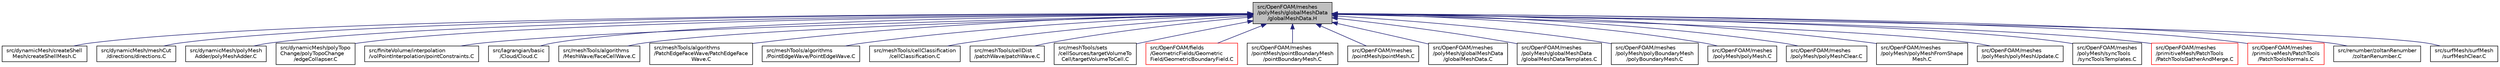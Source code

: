 digraph "src/OpenFOAM/meshes/polyMesh/globalMeshData/globalMeshData.H"
{
  bgcolor="transparent";
  edge [fontname="Helvetica",fontsize="10",labelfontname="Helvetica",labelfontsize="10"];
  node [fontname="Helvetica",fontsize="10",shape=record];
  Node1 [label="src/OpenFOAM/meshes\l/polyMesh/globalMeshData\l/globalMeshData.H",height=0.2,width=0.4,color="black", fillcolor="grey75", style="filled", fontcolor="black"];
  Node1 -> Node2 [dir="back",color="midnightblue",fontsize="10",style="solid",fontname="Helvetica"];
  Node2 [label="src/dynamicMesh/createShell\lMesh/createShellMesh.C",height=0.2,width=0.4,color="black",URL="$a04885.html"];
  Node1 -> Node3 [dir="back",color="midnightblue",fontsize="10",style="solid",fontname="Helvetica"];
  Node3 [label="src/dynamicMesh/meshCut\l/directions/directions.C",height=0.2,width=0.4,color="black",URL="$a04919.html"];
  Node1 -> Node4 [dir="back",color="midnightblue",fontsize="10",style="solid",fontname="Helvetica"];
  Node4 [label="src/dynamicMesh/polyMesh\lAdder/polyMeshAdder.C",height=0.2,width=0.4,color="black",URL="$a04978.html"];
  Node1 -> Node5 [dir="back",color="midnightblue",fontsize="10",style="solid",fontname="Helvetica"];
  Node5 [label="src/dynamicMesh/polyTopo\lChange/polyTopoChange\l/edgeCollapser.C",height=0.2,width=0.4,color="black",URL="$a05000.html"];
  Node1 -> Node6 [dir="back",color="midnightblue",fontsize="10",style="solid",fontname="Helvetica"];
  Node6 [label="src/finiteVolume/interpolation\l/volPointInterpolation/pointConstraints.C",height=0.2,width=0.4,color="black",URL="$a06306.html"];
  Node1 -> Node7 [dir="back",color="midnightblue",fontsize="10",style="solid",fontname="Helvetica"];
  Node7 [label="src/lagrangian/basic\l/Cloud/Cloud.C",height=0.2,width=0.4,color="black",URL="$a06638.html"];
  Node1 -> Node8 [dir="back",color="midnightblue",fontsize="10",style="solid",fontname="Helvetica"];
  Node8 [label="src/meshTools/algorithms\l/MeshWave/FaceCellWave.C",height=0.2,width=0.4,color="black",URL="$a07437.html"];
  Node1 -> Node9 [dir="back",color="midnightblue",fontsize="10",style="solid",fontname="Helvetica"];
  Node9 [label="src/meshTools/algorithms\l/PatchEdgeFaceWave/PatchEdgeFace\lWave.C",height=0.2,width=0.4,color="black",URL="$a07452.html"];
  Node1 -> Node10 [dir="back",color="midnightblue",fontsize="10",style="solid",fontname="Helvetica"];
  Node10 [label="src/meshTools/algorithms\l/PointEdgeWave/PointEdgeWave.C",height=0.2,width=0.4,color="black",URL="$a07460.html"];
  Node1 -> Node11 [dir="back",color="midnightblue",fontsize="10",style="solid",fontname="Helvetica"];
  Node11 [label="src/meshTools/cellClassification\l/cellClassification.C",height=0.2,width=0.4,color="black",URL="$a07520.html"];
  Node1 -> Node12 [dir="back",color="midnightblue",fontsize="10",style="solid",fontname="Helvetica"];
  Node12 [label="src/meshTools/cellDist\l/patchWave/patchWave.C",height=0.2,width=0.4,color="black",URL="$a07530.html"];
  Node1 -> Node13 [dir="back",color="midnightblue",fontsize="10",style="solid",fontname="Helvetica"];
  Node13 [label="src/meshTools/sets\l/cellSources/targetVolumeTo\lCell/targetVolumeToCell.C",height=0.2,width=0.4,color="black",URL="$a07700.html"];
  Node1 -> Node14 [dir="back",color="midnightblue",fontsize="10",style="solid",fontname="Helvetica"];
  Node14 [label="src/OpenFOAM/fields\l/GeometricFields/Geometric\lField/GeometricBoundaryField.C",height=0.2,width=0.4,color="red",URL="$a08326.html"];
  Node1 -> Node15 [dir="back",color="midnightblue",fontsize="10",style="solid",fontname="Helvetica"];
  Node15 [label="src/OpenFOAM/meshes\l/pointMesh/pointBoundaryMesh\l/pointBoundaryMesh.C",height=0.2,width=0.4,color="black",URL="$a08868.html"];
  Node1 -> Node16 [dir="back",color="midnightblue",fontsize="10",style="solid",fontname="Helvetica"];
  Node16 [label="src/OpenFOAM/meshes\l/pointMesh/pointMesh.C",height=0.2,width=0.4,color="black",URL="$a08870.html"];
  Node1 -> Node17 [dir="back",color="midnightblue",fontsize="10",style="solid",fontname="Helvetica"];
  Node17 [label="src/OpenFOAM/meshes\l/polyMesh/globalMeshData\l/globalMeshData.C",height=0.2,width=0.4,color="black",URL="$a08915.html"];
  Node1 -> Node18 [dir="back",color="midnightblue",fontsize="10",style="solid",fontname="Helvetica"];
  Node18 [label="src/OpenFOAM/meshes\l/polyMesh/globalMeshData\l/globalMeshDataTemplates.C",height=0.2,width=0.4,color="black",URL="$a08917.html"];
  Node1 -> Node19 [dir="back",color="midnightblue",fontsize="10",style="solid",fontname="Helvetica"];
  Node19 [label="src/OpenFOAM/meshes\l/polyMesh/polyBoundaryMesh\l/polyBoundaryMesh.C",height=0.2,width=0.4,color="black",URL="$a08945.html"];
  Node1 -> Node20 [dir="back",color="midnightblue",fontsize="10",style="solid",fontname="Helvetica"];
  Node20 [label="src/OpenFOAM/meshes\l/polyMesh/polyMesh.C",height=0.2,width=0.4,color="black",URL="$a08950.html"];
  Node1 -> Node21 [dir="back",color="midnightblue",fontsize="10",style="solid",fontname="Helvetica"];
  Node21 [label="src/OpenFOAM/meshes\l/polyMesh/polyMeshClear.C",height=0.2,width=0.4,color="black",URL="$a08955.html"];
  Node1 -> Node22 [dir="back",color="midnightblue",fontsize="10",style="solid",fontname="Helvetica"];
  Node22 [label="src/OpenFOAM/meshes\l/polyMesh/polyMeshFromShape\lMesh.C",height=0.2,width=0.4,color="black",URL="$a08956.html"];
  Node1 -> Node23 [dir="back",color="midnightblue",fontsize="10",style="solid",fontname="Helvetica"];
  Node23 [label="src/OpenFOAM/meshes\l/polyMesh/polyMeshUpdate.C",height=0.2,width=0.4,color="black",URL="$a08964.html",tooltip="Update the polyMesh corresponding to the given map. "];
  Node1 -> Node24 [dir="back",color="midnightblue",fontsize="10",style="solid",fontname="Helvetica"];
  Node24 [label="src/OpenFOAM/meshes\l/polyMesh/syncTools\l/syncToolsTemplates.C",height=0.2,width=0.4,color="black",URL="$a08998.html"];
  Node1 -> Node25 [dir="back",color="midnightblue",fontsize="10",style="solid",fontname="Helvetica"];
  Node25 [label="src/OpenFOAM/meshes\l/primitiveMesh/PatchTools\l/PatchToolsGatherAndMerge.C",height=0.2,width=0.4,color="red",URL="$a09028.html"];
  Node1 -> Node26 [dir="back",color="midnightblue",fontsize="10",style="solid",fontname="Helvetica"];
  Node26 [label="src/OpenFOAM/meshes\l/primitiveMesh/PatchTools\l/PatchToolsNormals.C",height=0.2,width=0.4,color="red",URL="$a09030.html"];
  Node1 -> Node27 [dir="back",color="midnightblue",fontsize="10",style="solid",fontname="Helvetica"];
  Node27 [label="src/renumber/zoltanRenumber\l/zoltanRenumber.C",height=0.2,width=0.4,color="black",URL="$a09677.html"];
  Node1 -> Node28 [dir="back",color="midnightblue",fontsize="10",style="solid",fontname="Helvetica"];
  Node28 [label="src/surfMesh/surfMesh\l/surfMeshClear.C",height=0.2,width=0.4,color="black",URL="$a10047.html"];
}
